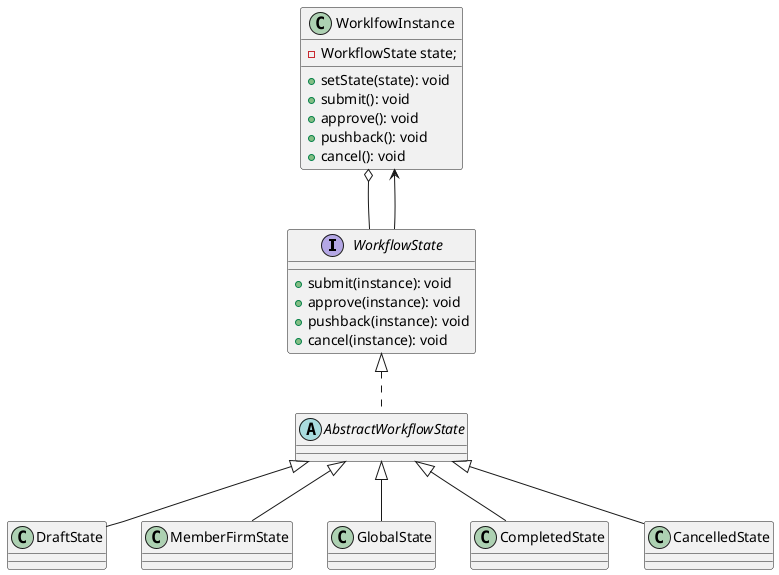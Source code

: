 @startuml

interface WorkflowState {
    + submit(instance): void
    + approve(instance): void
    + pushback(instance): void
    + cancel(instance): void
}
abstract AbstractWorkflowState implements WorkflowState {
}
class DraftState extends AbstractWorkflowState
class MemberFirmState extends AbstractWorkflowState
class GlobalState extends AbstractWorkflowState
class CompletedState extends AbstractWorkflowState
class CancelledState extends AbstractWorkflowState

class WorklfowInstance {
    - WorkflowState state;
    + setState(state): void
    + submit(): void
    + approve(): void
    + pushback(): void
    + cancel(): void
}

WorklfowInstance o-- WorkflowState
WorklfowInstance <-- WorkflowState

@enduml